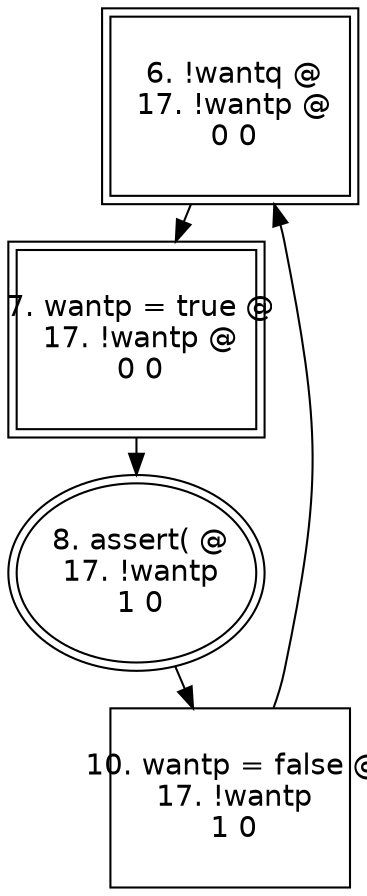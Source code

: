 digraph "" {
  graph [size="16,12",ranksep=.25];               
  node [shape=box,fontname=Helvetica,fontsize=14];
  node [width=1.6,height=1.2,fixedsize=true];     
 0 [label=" 6. !wantq @\n 17. !wantp @\n 0 0\n"peripheries=2];
 1 [label=" 7. wantp = true @\n 17. !wantp @\n 0 0\n"peripheries=2];
 2 [label=" 8. assert( @\n 17. !wantp\n 1 0\n" shape = ellipse peripheries=2];
 3 [label=" 10. wantp = false @\n 17. !wantp\n 1 0\n"peripheries=1];
 0 -> 1;
 1 -> 2;
 2 -> 3;
 3 -> 0;
}
